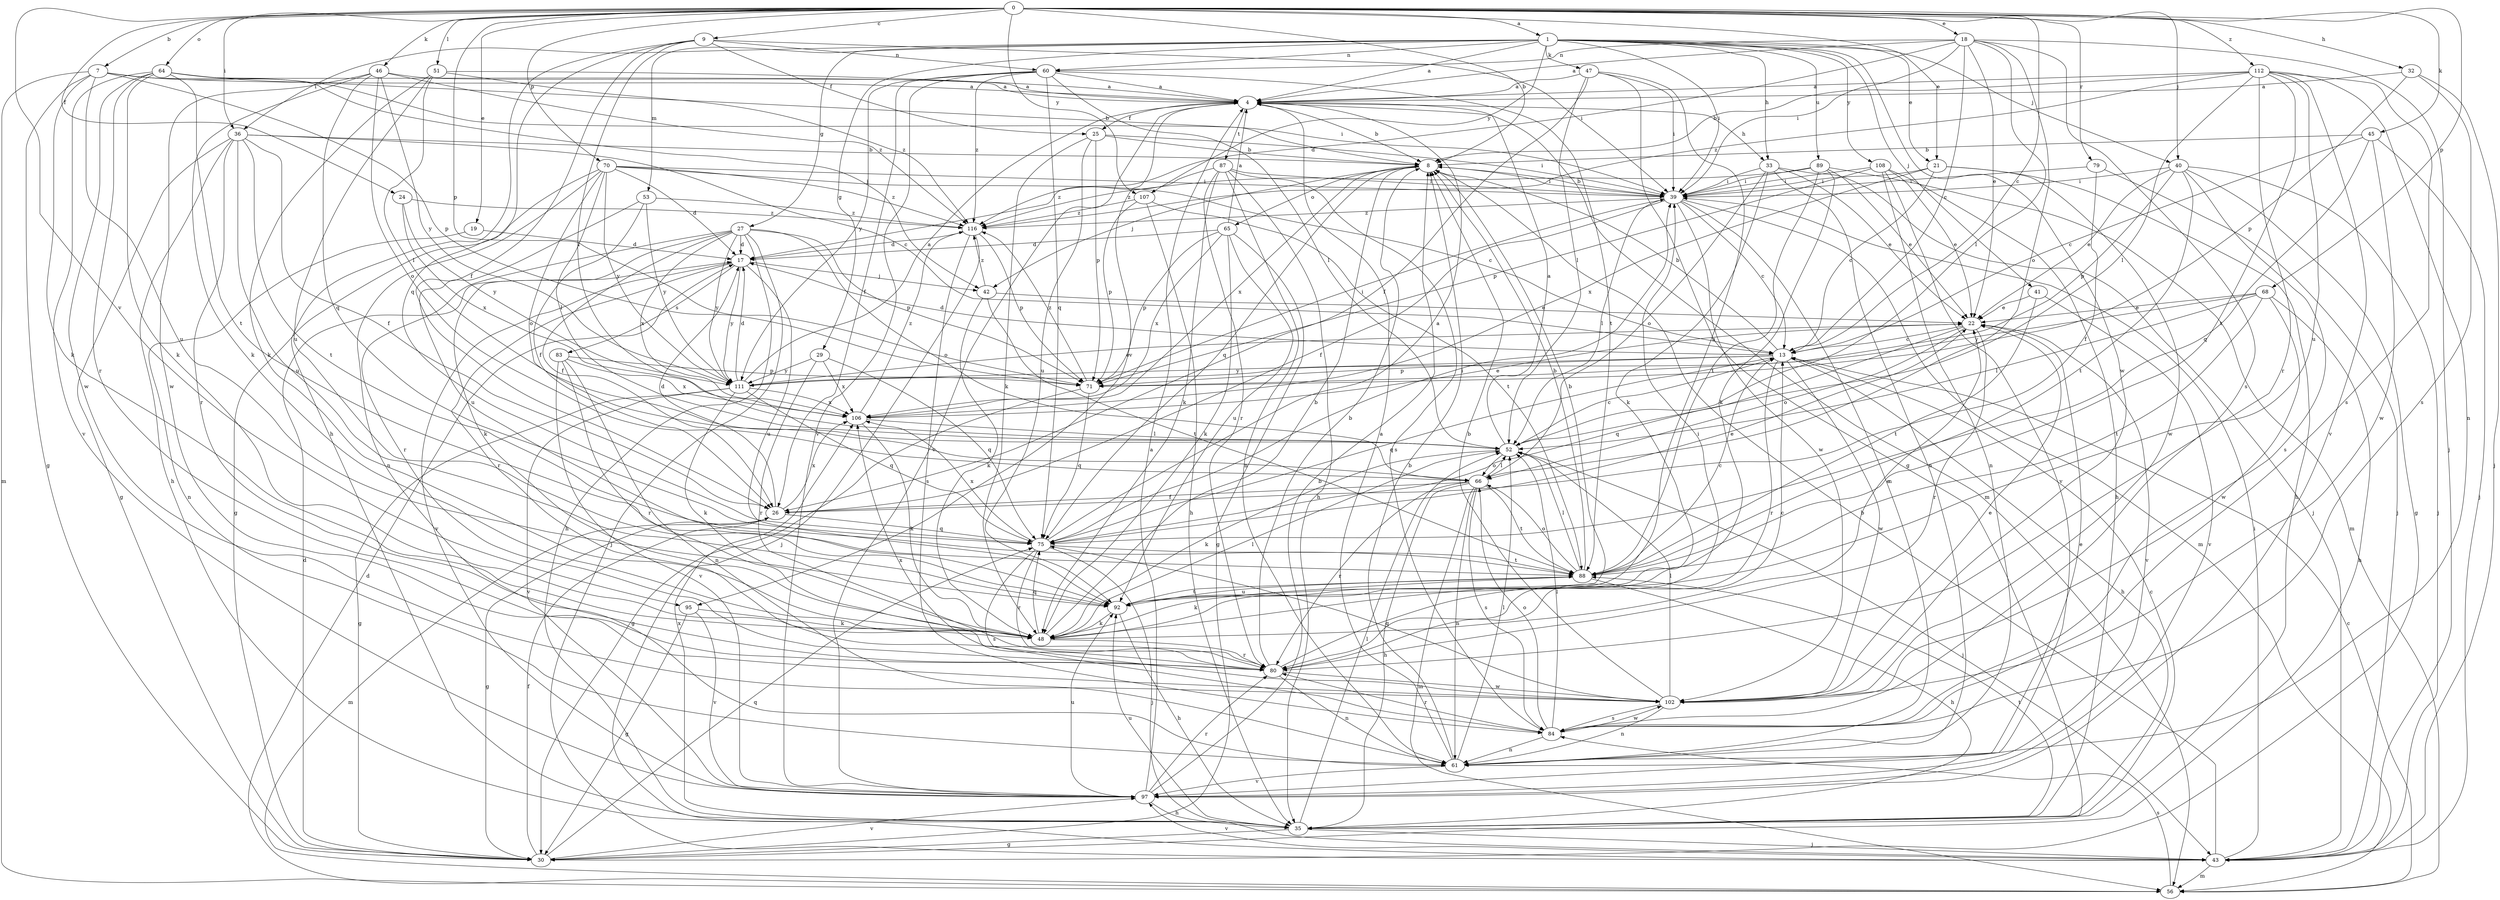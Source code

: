 strict digraph  {
0;
1;
4;
7;
8;
9;
13;
17;
18;
19;
21;
22;
24;
25;
26;
27;
29;
30;
32;
33;
35;
36;
39;
40;
41;
42;
43;
45;
46;
47;
48;
51;
52;
53;
56;
60;
61;
64;
65;
66;
68;
70;
71;
75;
79;
80;
83;
84;
87;
88;
89;
92;
95;
97;
102;
106;
107;
108;
111;
112;
116;
0 -> 1  [label=a];
0 -> 7  [label=b];
0 -> 8  [label=b];
0 -> 9  [label=c];
0 -> 13  [label=c];
0 -> 18  [label=e];
0 -> 19  [label=e];
0 -> 21  [label=e];
0 -> 24  [label=f];
0 -> 32  [label=h];
0 -> 36  [label=i];
0 -> 40  [label=j];
0 -> 45  [label=k];
0 -> 46  [label=k];
0 -> 51  [label=l];
0 -> 64  [label=o];
0 -> 68  [label=p];
0 -> 70  [label=p];
0 -> 71  [label=p];
0 -> 79  [label=r];
0 -> 95  [label=v];
0 -> 107  [label=y];
0 -> 112  [label=z];
1 -> 4  [label=a];
1 -> 21  [label=e];
1 -> 27  [label=g];
1 -> 29  [label=g];
1 -> 33  [label=h];
1 -> 36  [label=i];
1 -> 39  [label=i];
1 -> 40  [label=j];
1 -> 41  [label=j];
1 -> 47  [label=k];
1 -> 53  [label=m];
1 -> 60  [label=n];
1 -> 89  [label=u];
1 -> 102  [label=w];
1 -> 107  [label=y];
1 -> 108  [label=y];
4 -> 8  [label=b];
4 -> 25  [label=f];
4 -> 33  [label=h];
4 -> 56  [label=m];
4 -> 87  [label=t];
4 -> 95  [label=v];
4 -> 97  [label=v];
7 -> 4  [label=a];
7 -> 30  [label=g];
7 -> 39  [label=i];
7 -> 42  [label=j];
7 -> 48  [label=k];
7 -> 56  [label=m];
7 -> 71  [label=p];
7 -> 92  [label=u];
8 -> 39  [label=i];
8 -> 42  [label=j];
8 -> 65  [label=o];
8 -> 75  [label=q];
8 -> 106  [label=x];
9 -> 25  [label=f];
9 -> 26  [label=f];
9 -> 35  [label=h];
9 -> 39  [label=i];
9 -> 52  [label=l];
9 -> 60  [label=n];
9 -> 75  [label=q];
13 -> 8  [label=b];
13 -> 17  [label=d];
13 -> 35  [label=h];
13 -> 71  [label=p];
13 -> 75  [label=q];
13 -> 80  [label=r];
13 -> 102  [label=w];
13 -> 111  [label=y];
17 -> 42  [label=j];
17 -> 80  [label=r];
17 -> 83  [label=s];
17 -> 92  [label=u];
17 -> 97  [label=v];
17 -> 111  [label=y];
18 -> 4  [label=a];
18 -> 13  [label=c];
18 -> 17  [label=d];
18 -> 22  [label=e];
18 -> 39  [label=i];
18 -> 43  [label=j];
18 -> 52  [label=l];
18 -> 60  [label=n];
18 -> 66  [label=o];
18 -> 84  [label=s];
19 -> 17  [label=d];
19 -> 61  [label=n];
21 -> 13  [label=c];
21 -> 35  [label=h];
21 -> 39  [label=i];
21 -> 102  [label=w];
21 -> 106  [label=x];
22 -> 13  [label=c];
22 -> 66  [label=o];
22 -> 75  [label=q];
22 -> 80  [label=r];
22 -> 97  [label=v];
24 -> 106  [label=x];
24 -> 111  [label=y];
24 -> 116  [label=z];
25 -> 8  [label=b];
25 -> 39  [label=i];
25 -> 48  [label=k];
25 -> 71  [label=p];
25 -> 92  [label=u];
26 -> 17  [label=d];
26 -> 30  [label=g];
26 -> 56  [label=m];
26 -> 75  [label=q];
26 -> 106  [label=x];
27 -> 17  [label=d];
27 -> 26  [label=f];
27 -> 35  [label=h];
27 -> 43  [label=j];
27 -> 48  [label=k];
27 -> 66  [label=o];
27 -> 71  [label=p];
27 -> 80  [label=r];
27 -> 106  [label=x];
27 -> 111  [label=y];
29 -> 75  [label=q];
29 -> 80  [label=r];
29 -> 106  [label=x];
29 -> 111  [label=y];
30 -> 17  [label=d];
30 -> 26  [label=f];
30 -> 75  [label=q];
30 -> 97  [label=v];
32 -> 4  [label=a];
32 -> 43  [label=j];
32 -> 71  [label=p];
32 -> 84  [label=s];
33 -> 22  [label=e];
33 -> 39  [label=i];
33 -> 43  [label=j];
33 -> 48  [label=k];
33 -> 61  [label=n];
33 -> 66  [label=o];
35 -> 13  [label=c];
35 -> 30  [label=g];
35 -> 43  [label=j];
35 -> 52  [label=l];
35 -> 88  [label=t];
35 -> 92  [label=u];
35 -> 106  [label=x];
36 -> 8  [label=b];
36 -> 13  [label=c];
36 -> 26  [label=f];
36 -> 30  [label=g];
36 -> 35  [label=h];
36 -> 80  [label=r];
36 -> 88  [label=t];
36 -> 92  [label=u];
39 -> 8  [label=b];
39 -> 13  [label=c];
39 -> 26  [label=f];
39 -> 52  [label=l];
39 -> 56  [label=m];
39 -> 61  [label=n];
39 -> 102  [label=w];
39 -> 116  [label=z];
40 -> 22  [label=e];
40 -> 30  [label=g];
40 -> 39  [label=i];
40 -> 43  [label=j];
40 -> 71  [label=p];
40 -> 84  [label=s];
40 -> 88  [label=t];
41 -> 22  [label=e];
41 -> 88  [label=t];
41 -> 97  [label=v];
42 -> 22  [label=e];
42 -> 48  [label=k];
42 -> 88  [label=t];
42 -> 116  [label=z];
43 -> 8  [label=b];
43 -> 39  [label=i];
43 -> 56  [label=m];
43 -> 97  [label=v];
45 -> 8  [label=b];
45 -> 13  [label=c];
45 -> 43  [label=j];
45 -> 75  [label=q];
45 -> 102  [label=w];
46 -> 4  [label=a];
46 -> 48  [label=k];
46 -> 66  [label=o];
46 -> 75  [label=q];
46 -> 102  [label=w];
46 -> 111  [label=y];
46 -> 116  [label=z];
47 -> 4  [label=a];
47 -> 26  [label=f];
47 -> 30  [label=g];
47 -> 39  [label=i];
47 -> 52  [label=l];
47 -> 92  [label=u];
48 -> 8  [label=b];
48 -> 22  [label=e];
48 -> 52  [label=l];
48 -> 75  [label=q];
48 -> 80  [label=r];
51 -> 4  [label=a];
51 -> 48  [label=k];
51 -> 52  [label=l];
51 -> 92  [label=u];
51 -> 116  [label=z];
52 -> 4  [label=a];
52 -> 13  [label=c];
52 -> 43  [label=j];
52 -> 48  [label=k];
52 -> 66  [label=o];
53 -> 26  [label=f];
53 -> 92  [label=u];
53 -> 111  [label=y];
53 -> 116  [label=z];
56 -> 13  [label=c];
56 -> 17  [label=d];
56 -> 84  [label=s];
60 -> 4  [label=a];
60 -> 26  [label=f];
60 -> 52  [label=l];
60 -> 75  [label=q];
60 -> 88  [label=t];
60 -> 97  [label=v];
60 -> 111  [label=y];
60 -> 116  [label=z];
61 -> 4  [label=a];
61 -> 8  [label=b];
61 -> 22  [label=e];
61 -> 52  [label=l];
61 -> 97  [label=v];
64 -> 4  [label=a];
64 -> 8  [label=b];
64 -> 48  [label=k];
64 -> 80  [label=r];
64 -> 88  [label=t];
64 -> 97  [label=v];
64 -> 102  [label=w];
65 -> 4  [label=a];
65 -> 17  [label=d];
65 -> 30  [label=g];
65 -> 48  [label=k];
65 -> 71  [label=p];
65 -> 92  [label=u];
65 -> 106  [label=x];
66 -> 26  [label=f];
66 -> 35  [label=h];
66 -> 52  [label=l];
66 -> 56  [label=m];
66 -> 61  [label=n];
66 -> 80  [label=r];
66 -> 84  [label=s];
66 -> 88  [label=t];
68 -> 22  [label=e];
68 -> 35  [label=h];
68 -> 52  [label=l];
68 -> 88  [label=t];
68 -> 102  [label=w];
68 -> 111  [label=y];
70 -> 13  [label=c];
70 -> 17  [label=d];
70 -> 30  [label=g];
70 -> 39  [label=i];
70 -> 52  [label=l];
70 -> 61  [label=n];
70 -> 66  [label=o];
70 -> 111  [label=y];
70 -> 116  [label=z];
71 -> 30  [label=g];
71 -> 39  [label=i];
71 -> 75  [label=q];
71 -> 116  [label=z];
75 -> 4  [label=a];
75 -> 22  [label=e];
75 -> 39  [label=i];
75 -> 43  [label=j];
75 -> 80  [label=r];
75 -> 84  [label=s];
75 -> 88  [label=t];
75 -> 106  [label=x];
79 -> 26  [label=f];
79 -> 39  [label=i];
79 -> 43  [label=j];
80 -> 8  [label=b];
80 -> 13  [label=c];
80 -> 39  [label=i];
80 -> 61  [label=n];
80 -> 102  [label=w];
83 -> 61  [label=n];
83 -> 71  [label=p];
83 -> 80  [label=r];
83 -> 97  [label=v];
83 -> 106  [label=x];
84 -> 52  [label=l];
84 -> 61  [label=n];
84 -> 66  [label=o];
84 -> 80  [label=r];
84 -> 102  [label=w];
87 -> 35  [label=h];
87 -> 39  [label=i];
87 -> 48  [label=k];
87 -> 61  [label=n];
87 -> 80  [label=r];
87 -> 84  [label=s];
87 -> 116  [label=z];
88 -> 8  [label=b];
88 -> 13  [label=c];
88 -> 35  [label=h];
88 -> 48  [label=k];
88 -> 52  [label=l];
88 -> 66  [label=o];
88 -> 92  [label=u];
89 -> 22  [label=e];
89 -> 39  [label=i];
89 -> 48  [label=k];
89 -> 56  [label=m];
89 -> 88  [label=t];
89 -> 116  [label=z];
92 -> 8  [label=b];
92 -> 35  [label=h];
92 -> 48  [label=k];
92 -> 88  [label=t];
95 -> 30  [label=g];
95 -> 48  [label=k];
95 -> 97  [label=v];
97 -> 4  [label=a];
97 -> 8  [label=b];
97 -> 35  [label=h];
97 -> 80  [label=r];
97 -> 92  [label=u];
102 -> 8  [label=b];
102 -> 22  [label=e];
102 -> 52  [label=l];
102 -> 61  [label=n];
102 -> 75  [label=q];
102 -> 84  [label=s];
102 -> 106  [label=x];
106 -> 22  [label=e];
106 -> 48  [label=k];
106 -> 52  [label=l];
106 -> 116  [label=z];
107 -> 35  [label=h];
107 -> 71  [label=p];
107 -> 88  [label=t];
107 -> 116  [label=z];
108 -> 22  [label=e];
108 -> 35  [label=h];
108 -> 39  [label=i];
108 -> 61  [label=n];
108 -> 71  [label=p];
108 -> 97  [label=v];
111 -> 4  [label=a];
111 -> 17  [label=d];
111 -> 22  [label=e];
111 -> 30  [label=g];
111 -> 48  [label=k];
111 -> 75  [label=q];
111 -> 97  [label=v];
111 -> 106  [label=x];
112 -> 4  [label=a];
112 -> 8  [label=b];
112 -> 52  [label=l];
112 -> 61  [label=n];
112 -> 80  [label=r];
112 -> 84  [label=s];
112 -> 88  [label=t];
112 -> 92  [label=u];
112 -> 97  [label=v];
112 -> 116  [label=z];
116 -> 17  [label=d];
116 -> 43  [label=j];
116 -> 71  [label=p];
116 -> 84  [label=s];
}
